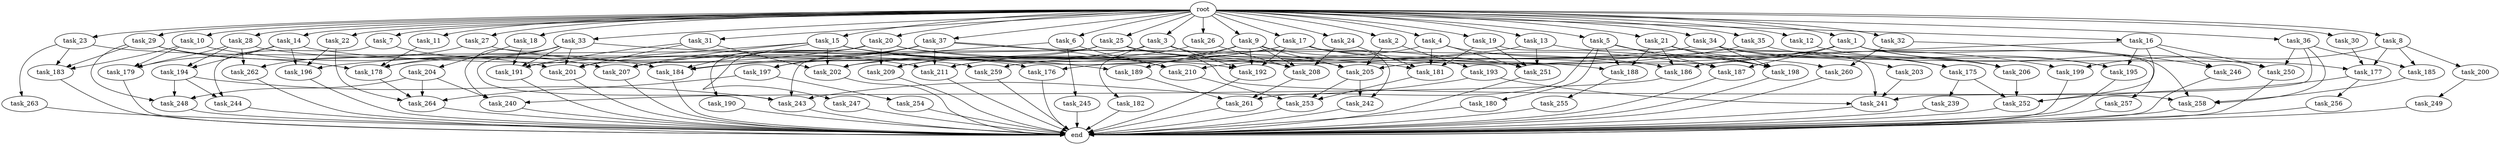 digraph G {
  root [size="0.000000"];
  task_1 [size="1.024000"];
  task_2 [size="1.024000"];
  task_3 [size="1.024000"];
  task_4 [size="1.024000"];
  task_5 [size="1.024000"];
  task_6 [size="1.024000"];
  task_7 [size="1.024000"];
  task_8 [size="1.024000"];
  task_9 [size="1.024000"];
  task_10 [size="1.024000"];
  task_11 [size="1.024000"];
  task_12 [size="1.024000"];
  task_13 [size="1.024000"];
  task_14 [size="1.024000"];
  task_15 [size="1.024000"];
  task_16 [size="1.024000"];
  task_17 [size="1.024000"];
  task_18 [size="1.024000"];
  task_19 [size="1.024000"];
  task_20 [size="1.024000"];
  task_21 [size="1.024000"];
  task_22 [size="1.024000"];
  task_23 [size="1.024000"];
  task_24 [size="1.024000"];
  task_25 [size="1.024000"];
  task_26 [size="1.024000"];
  task_27 [size="1.024000"];
  task_28 [size="1.024000"];
  task_29 [size="1.024000"];
  task_30 [size="1.024000"];
  task_31 [size="1.024000"];
  task_32 [size="1.024000"];
  task_33 [size="1.024000"];
  task_34 [size="1.024000"];
  task_35 [size="1.024000"];
  task_36 [size="1.024000"];
  task_37 [size="1.024000"];
  task_175 [size="523986010.112000"];
  task_176 [size="1168231104.512000"];
  task_177 [size="386547056.640000"];
  task_178 [size="1589137899.520000"];
  task_179 [size="1082331758.592000"];
  task_180 [size="858993459.200000"];
  task_181 [size="1297080123.392000"];
  task_182 [size="549755813.888000"];
  task_183 [size="936302870.528000"];
  task_184 [size="1571958030.336000"];
  task_185 [size="687194767.360000"];
  task_186 [size="712964571.136000"];
  task_187 [size="2027224563.712000"];
  task_188 [size="1211180777.472000"];
  task_189 [size="523986010.112000"];
  task_190 [size="137438953.472000"];
  task_191 [size="773094113.280000"];
  task_192 [size="1477468749.824000"];
  task_193 [size="214748364.800000"];
  task_194 [size="1005022347.264000"];
  task_195 [size="1073741824.000000"];
  task_196 [size="523986010.112000"];
  task_197 [size="1116691496.960000"];
  task_198 [size="1503238553.600000"];
  task_199 [size="996432412.672000"];
  task_200 [size="137438953.472000"];
  task_201 [size="1494648619.008000"];
  task_202 [size="1194000908.288000"];
  task_203 [size="214748364.800000"];
  task_204 [size="34359738.368000"];
  task_205 [size="1932735283.200000"];
  task_206 [size="1168231104.512000"];
  task_207 [size="558345748.480000"];
  task_208 [size="833223655.424000"];
  task_209 [size="755914244.096000"];
  task_210 [size="1254130450.432000"];
  task_211 [size="1073741824.000000"];
  task_239 [size="214748364.800000"];
  task_240 [size="1864015806.464000"];
  task_241 [size="1632087572.480000"];
  task_242 [size="343597383.680000"];
  task_243 [size="910533066.752000"];
  task_244 [size="249108103.168000"];
  task_245 [size="695784701.952000"];
  task_246 [size="386547056.640000"];
  task_247 [size="137438953.472000"];
  task_248 [size="1623497637.888000"];
  task_249 [size="214748364.800000"];
  task_250 [size="1486058684.416000"];
  task_251 [size="1984274890.752000"];
  task_252 [size="566935683.072000"];
  task_253 [size="532575944.704000"];
  task_254 [size="420906795.008000"];
  task_255 [size="420906795.008000"];
  task_256 [size="137438953.472000"];
  task_257 [size="858993459.200000"];
  task_258 [size="2413771620.352000"];
  task_259 [size="910533066.752000"];
  task_260 [size="618475290.624000"];
  task_261 [size="1829656068.096000"];
  task_262 [size="730144440.320000"];
  task_263 [size="309237645.312000"];
  task_264 [size="1571958030.336000"];
  end [size="0.000000"];

  root -> task_1 [size="1.000000"];
  root -> task_2 [size="1.000000"];
  root -> task_3 [size="1.000000"];
  root -> task_4 [size="1.000000"];
  root -> task_5 [size="1.000000"];
  root -> task_6 [size="1.000000"];
  root -> task_7 [size="1.000000"];
  root -> task_8 [size="1.000000"];
  root -> task_9 [size="1.000000"];
  root -> task_10 [size="1.000000"];
  root -> task_11 [size="1.000000"];
  root -> task_12 [size="1.000000"];
  root -> task_13 [size="1.000000"];
  root -> task_14 [size="1.000000"];
  root -> task_15 [size="1.000000"];
  root -> task_16 [size="1.000000"];
  root -> task_17 [size="1.000000"];
  root -> task_18 [size="1.000000"];
  root -> task_19 [size="1.000000"];
  root -> task_20 [size="1.000000"];
  root -> task_21 [size="1.000000"];
  root -> task_22 [size="1.000000"];
  root -> task_23 [size="1.000000"];
  root -> task_24 [size="1.000000"];
  root -> task_25 [size="1.000000"];
  root -> task_26 [size="1.000000"];
  root -> task_27 [size="1.000000"];
  root -> task_28 [size="1.000000"];
  root -> task_29 [size="1.000000"];
  root -> task_30 [size="1.000000"];
  root -> task_31 [size="1.000000"];
  root -> task_32 [size="1.000000"];
  root -> task_33 [size="1.000000"];
  root -> task_34 [size="1.000000"];
  root -> task_35 [size="1.000000"];
  root -> task_36 [size="1.000000"];
  root -> task_37 [size="1.000000"];
  task_1 -> task_176 [size="838860800.000000"];
  task_1 -> task_187 [size="838860800.000000"];
  task_1 -> task_195 [size="838860800.000000"];
  task_1 -> task_205 [size="838860800.000000"];
  task_1 -> task_250 [size="838860800.000000"];
  task_1 -> task_257 [size="838860800.000000"];
  task_1 -> task_258 [size="838860800.000000"];
  task_2 -> task_193 [size="209715200.000000"];
  task_2 -> task_205 [size="209715200.000000"];
  task_3 -> task_182 [size="536870912.000000"];
  task_3 -> task_192 [size="536870912.000000"];
  task_3 -> task_202 [size="536870912.000000"];
  task_3 -> task_205 [size="536870912.000000"];
  task_4 -> task_181 [size="209715200.000000"];
  task_4 -> task_198 [size="209715200.000000"];
  task_4 -> task_202 [size="209715200.000000"];
  task_4 -> task_251 [size="209715200.000000"];
  task_5 -> task_180 [size="838860800.000000"];
  task_5 -> task_187 [size="838860800.000000"];
  task_5 -> task_188 [size="838860800.000000"];
  task_5 -> task_198 [size="838860800.000000"];
  task_5 -> task_261 [size="838860800.000000"];
  task_6 -> task_197 [size="679477248.000000"];
  task_6 -> task_210 [size="679477248.000000"];
  task_6 -> task_245 [size="679477248.000000"];
  task_7 -> task_207 [size="33554432.000000"];
  task_7 -> task_244 [size="33554432.000000"];
  task_8 -> task_177 [size="134217728.000000"];
  task_8 -> task_185 [size="134217728.000000"];
  task_8 -> task_199 [size="134217728.000000"];
  task_8 -> task_200 [size="134217728.000000"];
  task_9 -> task_189 [size="301989888.000000"];
  task_9 -> task_192 [size="301989888.000000"];
  task_9 -> task_205 [size="301989888.000000"];
  task_9 -> task_208 [size="301989888.000000"];
  task_9 -> task_211 [size="301989888.000000"];
  task_9 -> task_260 [size="301989888.000000"];
  task_10 -> task_179 [size="75497472.000000"];
  task_10 -> task_183 [size="75497472.000000"];
  task_10 -> task_184 [size="75497472.000000"];
  task_11 -> task_178 [size="411041792.000000"];
  task_12 -> task_206 [size="838860800.000000"];
  task_13 -> task_184 [size="838860800.000000"];
  task_13 -> task_199 [size="838860800.000000"];
  task_13 -> task_251 [size="838860800.000000"];
  task_14 -> task_179 [size="301989888.000000"];
  task_14 -> task_192 [size="301989888.000000"];
  task_14 -> task_194 [size="301989888.000000"];
  task_14 -> task_196 [size="301989888.000000"];
  task_15 -> task_184 [size="209715200.000000"];
  task_15 -> task_189 [size="209715200.000000"];
  task_15 -> task_191 [size="209715200.000000"];
  task_15 -> task_202 [size="209715200.000000"];
  task_15 -> task_207 [size="209715200.000000"];
  task_15 -> task_251 [size="209715200.000000"];
  task_16 -> task_186 [size="75497472.000000"];
  task_16 -> task_195 [size="75497472.000000"];
  task_16 -> task_246 [size="75497472.000000"];
  task_16 -> task_250 [size="75497472.000000"];
  task_16 -> task_252 [size="75497472.000000"];
  task_17 -> task_175 [size="301989888.000000"];
  task_17 -> task_192 [size="301989888.000000"];
  task_17 -> task_206 [size="301989888.000000"];
  task_17 -> task_207 [size="301989888.000000"];
  task_17 -> task_211 [size="301989888.000000"];
  task_17 -> task_242 [size="301989888.000000"];
  task_18 -> task_191 [size="33554432.000000"];
  task_18 -> task_204 [size="33554432.000000"];
  task_19 -> task_181 [size="679477248.000000"];
  task_19 -> task_241 [size="679477248.000000"];
  task_19 -> task_251 [size="679477248.000000"];
  task_20 -> task_188 [size="134217728.000000"];
  task_20 -> task_190 [size="134217728.000000"];
  task_20 -> task_196 [size="134217728.000000"];
  task_20 -> task_208 [size="134217728.000000"];
  task_20 -> task_209 [size="134217728.000000"];
  task_20 -> task_247 [size="134217728.000000"];
  task_21 -> task_186 [size="209715200.000000"];
  task_21 -> task_188 [size="209715200.000000"];
  task_21 -> task_198 [size="209715200.000000"];
  task_21 -> task_203 [size="209715200.000000"];
  task_22 -> task_196 [size="75497472.000000"];
  task_22 -> task_264 [size="75497472.000000"];
  task_23 -> task_176 [size="301989888.000000"];
  task_23 -> task_183 [size="301989888.000000"];
  task_23 -> task_263 [size="301989888.000000"];
  task_24 -> task_181 [size="75497472.000000"];
  task_24 -> task_208 [size="75497472.000000"];
  task_25 -> task_178 [size="301989888.000000"];
  task_25 -> task_187 [size="301989888.000000"];
  task_25 -> task_209 [size="301989888.000000"];
  task_25 -> task_243 [size="301989888.000000"];
  task_25 -> task_258 [size="301989888.000000"];
  task_26 -> task_208 [size="301989888.000000"];
  task_26 -> task_209 [size="301989888.000000"];
  task_27 -> task_211 [size="33554432.000000"];
  task_27 -> task_262 [size="33554432.000000"];
  task_28 -> task_179 [size="679477248.000000"];
  task_28 -> task_194 [size="679477248.000000"];
  task_28 -> task_259 [size="679477248.000000"];
  task_28 -> task_262 [size="679477248.000000"];
  task_29 -> task_178 [size="536870912.000000"];
  task_29 -> task_183 [size="536870912.000000"];
  task_29 -> task_201 [size="536870912.000000"];
  task_29 -> task_248 [size="536870912.000000"];
  task_30 -> task_177 [size="33554432.000000"];
  task_31 -> task_191 [size="209715200.000000"];
  task_31 -> task_201 [size="209715200.000000"];
  task_31 -> task_202 [size="209715200.000000"];
  task_32 -> task_246 [size="301989888.000000"];
  task_32 -> task_260 [size="301989888.000000"];
  task_33 -> task_178 [size="301989888.000000"];
  task_33 -> task_181 [size="301989888.000000"];
  task_33 -> task_191 [size="301989888.000000"];
  task_33 -> task_201 [size="301989888.000000"];
  task_33 -> task_240 [size="301989888.000000"];
  task_33 -> task_243 [size="301989888.000000"];
  task_34 -> task_175 [size="209715200.000000"];
  task_34 -> task_177 [size="209715200.000000"];
  task_34 -> task_198 [size="209715200.000000"];
  task_34 -> task_259 [size="209715200.000000"];
  task_35 -> task_195 [size="134217728.000000"];
  task_35 -> task_210 [size="134217728.000000"];
  task_36 -> task_185 [size="536870912.000000"];
  task_36 -> task_241 [size="536870912.000000"];
  task_36 -> task_250 [size="536870912.000000"];
  task_36 -> task_258 [size="536870912.000000"];
  task_37 -> task_184 [size="411041792.000000"];
  task_37 -> task_186 [size="411041792.000000"];
  task_37 -> task_197 [size="411041792.000000"];
  task_37 -> task_201 [size="411041792.000000"];
  task_37 -> task_210 [size="411041792.000000"];
  task_37 -> task_211 [size="411041792.000000"];
  task_175 -> task_239 [size="209715200.000000"];
  task_175 -> task_252 [size="209715200.000000"];
  task_176 -> end [size="1.000000"];
  task_177 -> task_252 [size="134217728.000000"];
  task_177 -> task_256 [size="134217728.000000"];
  task_178 -> task_264 [size="209715200.000000"];
  task_179 -> end [size="1.000000"];
  task_180 -> end [size="1.000000"];
  task_181 -> task_253 [size="75497472.000000"];
  task_182 -> end [size="1.000000"];
  task_183 -> end [size="1.000000"];
  task_184 -> end [size="1.000000"];
  task_185 -> task_258 [size="679477248.000000"];
  task_186 -> task_240 [size="679477248.000000"];
  task_187 -> end [size="1.000000"];
  task_188 -> task_255 [size="411041792.000000"];
  task_189 -> task_261 [size="411041792.000000"];
  task_190 -> end [size="1.000000"];
  task_191 -> end [size="1.000000"];
  task_192 -> end [size="1.000000"];
  task_193 -> task_241 [size="75497472.000000"];
  task_193 -> task_243 [size="75497472.000000"];
  task_194 -> task_243 [size="209715200.000000"];
  task_194 -> task_244 [size="209715200.000000"];
  task_194 -> task_248 [size="209715200.000000"];
  task_195 -> end [size="1.000000"];
  task_196 -> end [size="1.000000"];
  task_197 -> task_254 [size="411041792.000000"];
  task_197 -> task_264 [size="411041792.000000"];
  task_198 -> end [size="1.000000"];
  task_199 -> end [size="1.000000"];
  task_200 -> task_249 [size="209715200.000000"];
  task_201 -> end [size="1.000000"];
  task_202 -> end [size="1.000000"];
  task_203 -> task_241 [size="301989888.000000"];
  task_204 -> task_240 [size="838860800.000000"];
  task_204 -> task_248 [size="838860800.000000"];
  task_204 -> task_264 [size="838860800.000000"];
  task_205 -> task_242 [size="33554432.000000"];
  task_205 -> task_253 [size="33554432.000000"];
  task_206 -> task_252 [size="134217728.000000"];
  task_207 -> end [size="1.000000"];
  task_208 -> task_261 [size="536870912.000000"];
  task_209 -> end [size="1.000000"];
  task_210 -> task_253 [size="411041792.000000"];
  task_211 -> end [size="1.000000"];
  task_239 -> end [size="1.000000"];
  task_240 -> end [size="1.000000"];
  task_241 -> end [size="1.000000"];
  task_242 -> end [size="1.000000"];
  task_243 -> end [size="1.000000"];
  task_244 -> end [size="1.000000"];
  task_245 -> end [size="1.000000"];
  task_246 -> end [size="1.000000"];
  task_247 -> end [size="1.000000"];
  task_248 -> end [size="1.000000"];
  task_249 -> end [size="1.000000"];
  task_250 -> end [size="1.000000"];
  task_251 -> end [size="1.000000"];
  task_252 -> end [size="1.000000"];
  task_253 -> end [size="1.000000"];
  task_254 -> end [size="1.000000"];
  task_255 -> end [size="1.000000"];
  task_256 -> end [size="1.000000"];
  task_257 -> end [size="1.000000"];
  task_258 -> end [size="1.000000"];
  task_259 -> end [size="1.000000"];
  task_260 -> end [size="1.000000"];
  task_261 -> end [size="1.000000"];
  task_262 -> end [size="1.000000"];
  task_263 -> end [size="1.000000"];
  task_264 -> end [size="1.000000"];
}
